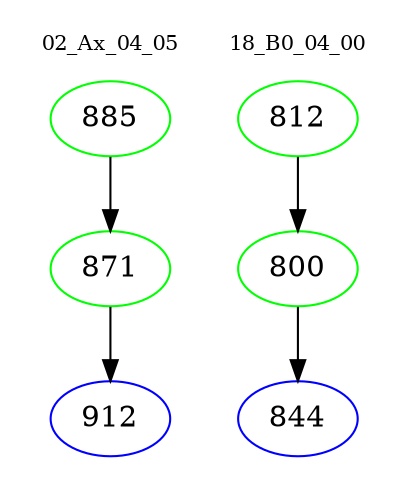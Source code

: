 digraph{
subgraph cluster_0 {
color = white
label = "02_Ax_04_05";
fontsize=10;
T0_885 [label="885", color="green"]
T0_885 -> T0_871 [color="black"]
T0_871 [label="871", color="green"]
T0_871 -> T0_912 [color="black"]
T0_912 [label="912", color="blue"]
}
subgraph cluster_1 {
color = white
label = "18_B0_04_00";
fontsize=10;
T1_812 [label="812", color="green"]
T1_812 -> T1_800 [color="black"]
T1_800 [label="800", color="green"]
T1_800 -> T1_844 [color="black"]
T1_844 [label="844", color="blue"]
}
}
